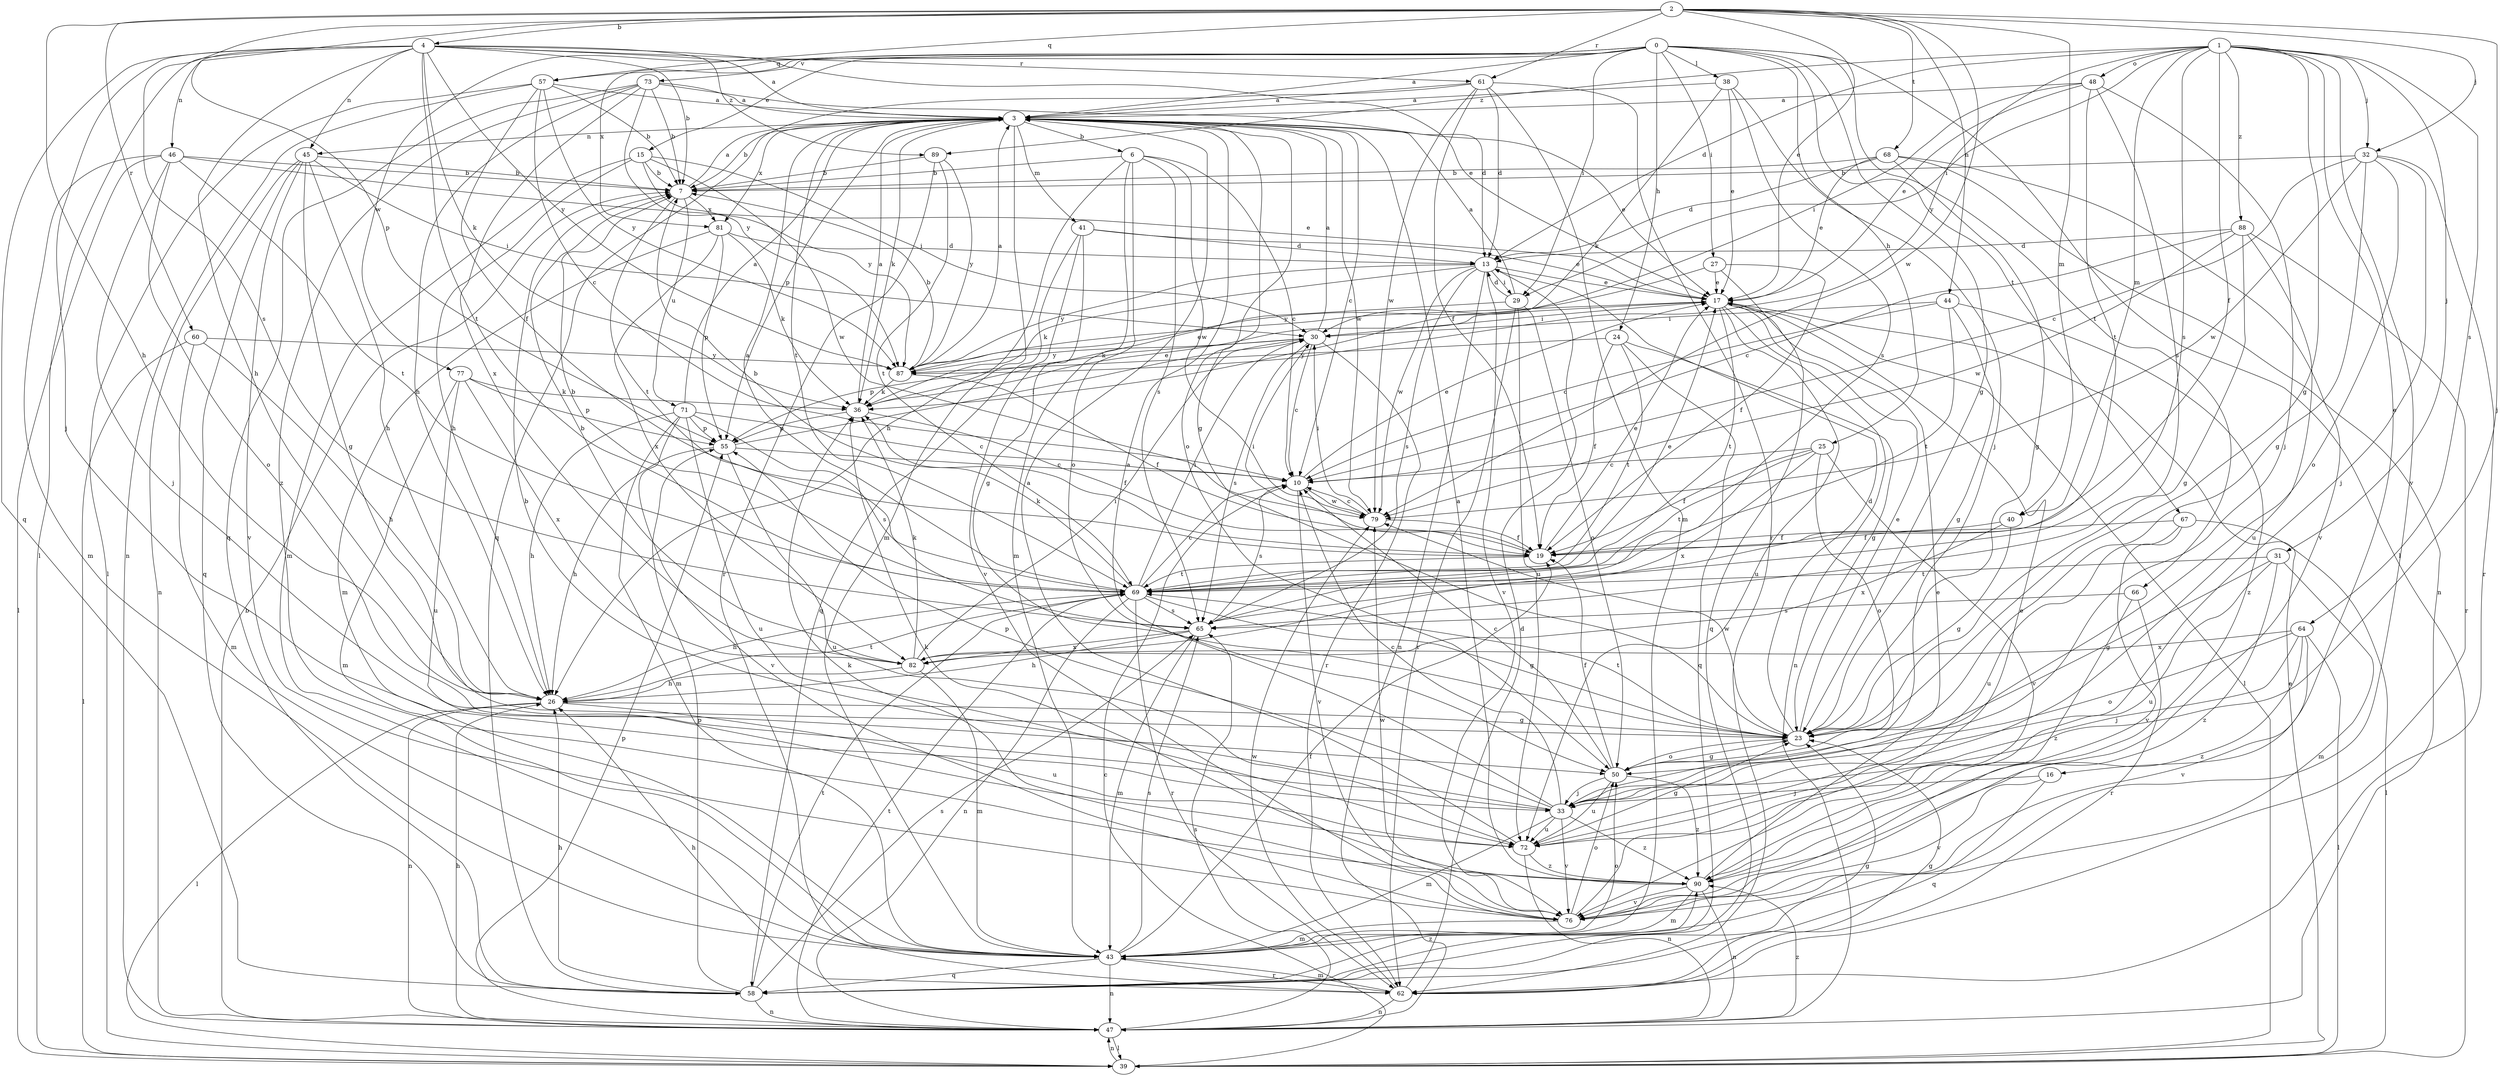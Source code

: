 strict digraph  {
0;
1;
2;
3;
4;
6;
7;
10;
13;
15;
16;
17;
19;
23;
24;
25;
26;
27;
29;
30;
31;
32;
33;
36;
38;
39;
40;
41;
43;
44;
45;
46;
47;
48;
50;
55;
57;
58;
60;
61;
62;
64;
65;
66;
67;
68;
69;
71;
72;
73;
76;
77;
79;
81;
82;
87;
88;
89;
90;
0 -> 3  [label=a];
0 -> 15  [label=e];
0 -> 23  [label=g];
0 -> 24  [label=h];
0 -> 25  [label=h];
0 -> 27  [label=i];
0 -> 29  [label=i];
0 -> 38  [label=l];
0 -> 39  [label=l];
0 -> 57  [label=q];
0 -> 66  [label=t];
0 -> 67  [label=t];
0 -> 73  [label=v];
0 -> 77  [label=w];
0 -> 81  [label=x];
1 -> 13  [label=d];
1 -> 16  [label=e];
1 -> 19  [label=f];
1 -> 23  [label=g];
1 -> 29  [label=i];
1 -> 31  [label=j];
1 -> 32  [label=j];
1 -> 40  [label=m];
1 -> 48  [label=o];
1 -> 64  [label=s];
1 -> 65  [label=s];
1 -> 76  [label=v];
1 -> 87  [label=y];
1 -> 88  [label=z];
1 -> 89  [label=z];
2 -> 4  [label=b];
2 -> 17  [label=e];
2 -> 26  [label=h];
2 -> 32  [label=j];
2 -> 33  [label=j];
2 -> 40  [label=m];
2 -> 44  [label=n];
2 -> 55  [label=p];
2 -> 57  [label=q];
2 -> 60  [label=r];
2 -> 61  [label=r];
2 -> 65  [label=s];
2 -> 68  [label=t];
2 -> 79  [label=w];
3 -> 6  [label=b];
3 -> 7  [label=b];
3 -> 10  [label=c];
3 -> 17  [label=e];
3 -> 23  [label=g];
3 -> 36  [label=k];
3 -> 41  [label=m];
3 -> 43  [label=m];
3 -> 45  [label=n];
3 -> 50  [label=o];
3 -> 55  [label=p];
3 -> 69  [label=t];
3 -> 79  [label=w];
3 -> 81  [label=x];
4 -> 3  [label=a];
4 -> 7  [label=b];
4 -> 17  [label=e];
4 -> 26  [label=h];
4 -> 33  [label=j];
4 -> 36  [label=k];
4 -> 39  [label=l];
4 -> 45  [label=n];
4 -> 46  [label=n];
4 -> 58  [label=q];
4 -> 61  [label=r];
4 -> 69  [label=t];
4 -> 87  [label=y];
4 -> 89  [label=z];
6 -> 7  [label=b];
6 -> 10  [label=c];
6 -> 26  [label=h];
6 -> 43  [label=m];
6 -> 50  [label=o];
6 -> 65  [label=s];
6 -> 79  [label=w];
7 -> 3  [label=a];
7 -> 69  [label=t];
7 -> 71  [label=u];
7 -> 81  [label=x];
10 -> 17  [label=e];
10 -> 65  [label=s];
10 -> 76  [label=v];
10 -> 79  [label=w];
13 -> 17  [label=e];
13 -> 29  [label=i];
13 -> 36  [label=k];
13 -> 47  [label=n];
13 -> 65  [label=s];
13 -> 76  [label=v];
13 -> 79  [label=w];
13 -> 87  [label=y];
15 -> 7  [label=b];
15 -> 26  [label=h];
15 -> 30  [label=i];
15 -> 43  [label=m];
15 -> 79  [label=w];
15 -> 87  [label=y];
16 -> 33  [label=j];
16 -> 58  [label=q];
16 -> 76  [label=v];
17 -> 30  [label=i];
17 -> 39  [label=l];
17 -> 47  [label=n];
17 -> 69  [label=t];
17 -> 72  [label=u];
19 -> 7  [label=b];
19 -> 17  [label=e];
19 -> 30  [label=i];
19 -> 69  [label=t];
23 -> 13  [label=d];
23 -> 17  [label=e];
23 -> 50  [label=o];
23 -> 69  [label=t];
23 -> 79  [label=w];
24 -> 19  [label=f];
24 -> 23  [label=g];
24 -> 58  [label=q];
24 -> 69  [label=t];
24 -> 87  [label=y];
25 -> 10  [label=c];
25 -> 19  [label=f];
25 -> 50  [label=o];
25 -> 69  [label=t];
25 -> 76  [label=v];
25 -> 82  [label=x];
26 -> 23  [label=g];
26 -> 39  [label=l];
26 -> 47  [label=n];
26 -> 69  [label=t];
26 -> 72  [label=u];
27 -> 17  [label=e];
27 -> 19  [label=f];
27 -> 58  [label=q];
27 -> 87  [label=y];
29 -> 3  [label=a];
29 -> 13  [label=d];
29 -> 36  [label=k];
29 -> 50  [label=o];
29 -> 62  [label=r];
29 -> 72  [label=u];
30 -> 3  [label=a];
30 -> 10  [label=c];
30 -> 55  [label=p];
30 -> 62  [label=r];
30 -> 65  [label=s];
30 -> 87  [label=y];
31 -> 23  [label=g];
31 -> 43  [label=m];
31 -> 69  [label=t];
31 -> 72  [label=u];
31 -> 90  [label=z];
32 -> 7  [label=b];
32 -> 10  [label=c];
32 -> 23  [label=g];
32 -> 33  [label=j];
32 -> 50  [label=o];
32 -> 62  [label=r];
32 -> 79  [label=w];
33 -> 3  [label=a];
33 -> 7  [label=b];
33 -> 10  [label=c];
33 -> 43  [label=m];
33 -> 55  [label=p];
33 -> 72  [label=u];
33 -> 76  [label=v];
33 -> 90  [label=z];
36 -> 3  [label=a];
36 -> 17  [label=e];
36 -> 19  [label=f];
36 -> 55  [label=p];
38 -> 3  [label=a];
38 -> 17  [label=e];
38 -> 33  [label=j];
38 -> 36  [label=k];
38 -> 65  [label=s];
39 -> 10  [label=c];
39 -> 17  [label=e];
39 -> 47  [label=n];
40 -> 19  [label=f];
40 -> 23  [label=g];
40 -> 82  [label=x];
41 -> 13  [label=d];
41 -> 17  [label=e];
41 -> 23  [label=g];
41 -> 58  [label=q];
41 -> 76  [label=v];
43 -> 19  [label=f];
43 -> 47  [label=n];
43 -> 50  [label=o];
43 -> 58  [label=q];
43 -> 62  [label=r];
43 -> 65  [label=s];
44 -> 10  [label=c];
44 -> 23  [label=g];
44 -> 30  [label=i];
44 -> 69  [label=t];
44 -> 90  [label=z];
45 -> 7  [label=b];
45 -> 23  [label=g];
45 -> 26  [label=h];
45 -> 30  [label=i];
45 -> 47  [label=n];
45 -> 58  [label=q];
45 -> 76  [label=v];
46 -> 7  [label=b];
46 -> 17  [label=e];
46 -> 33  [label=j];
46 -> 39  [label=l];
46 -> 43  [label=m];
46 -> 50  [label=o];
46 -> 69  [label=t];
47 -> 7  [label=b];
47 -> 26  [label=h];
47 -> 39  [label=l];
47 -> 55  [label=p];
47 -> 65  [label=s];
47 -> 69  [label=t];
47 -> 90  [label=z];
48 -> 3  [label=a];
48 -> 17  [label=e];
48 -> 30  [label=i];
48 -> 33  [label=j];
48 -> 65  [label=s];
48 -> 69  [label=t];
50 -> 10  [label=c];
50 -> 19  [label=f];
50 -> 23  [label=g];
50 -> 33  [label=j];
50 -> 72  [label=u];
50 -> 90  [label=z];
55 -> 10  [label=c];
55 -> 26  [label=h];
55 -> 30  [label=i];
55 -> 72  [label=u];
57 -> 3  [label=a];
57 -> 7  [label=b];
57 -> 10  [label=c];
57 -> 19  [label=f];
57 -> 39  [label=l];
57 -> 47  [label=n];
57 -> 87  [label=y];
58 -> 23  [label=g];
58 -> 26  [label=h];
58 -> 47  [label=n];
58 -> 55  [label=p];
58 -> 65  [label=s];
58 -> 69  [label=t];
58 -> 90  [label=z];
60 -> 26  [label=h];
60 -> 39  [label=l];
60 -> 43  [label=m];
60 -> 87  [label=y];
61 -> 3  [label=a];
61 -> 13  [label=d];
61 -> 19  [label=f];
61 -> 43  [label=m];
61 -> 58  [label=q];
61 -> 62  [label=r];
61 -> 79  [label=w];
62 -> 13  [label=d];
62 -> 23  [label=g];
62 -> 26  [label=h];
62 -> 43  [label=m];
62 -> 47  [label=n];
62 -> 79  [label=w];
64 -> 33  [label=j];
64 -> 39  [label=l];
64 -> 50  [label=o];
64 -> 76  [label=v];
64 -> 82  [label=x];
64 -> 90  [label=z];
65 -> 26  [label=h];
65 -> 43  [label=m];
65 -> 82  [label=x];
66 -> 62  [label=r];
66 -> 65  [label=s];
66 -> 90  [label=z];
67 -> 19  [label=f];
67 -> 39  [label=l];
67 -> 72  [label=u];
67 -> 76  [label=v];
68 -> 7  [label=b];
68 -> 13  [label=d];
68 -> 17  [label=e];
68 -> 23  [label=g];
68 -> 47  [label=n];
68 -> 76  [label=v];
69 -> 3  [label=a];
69 -> 7  [label=b];
69 -> 10  [label=c];
69 -> 17  [label=e];
69 -> 23  [label=g];
69 -> 26  [label=h];
69 -> 30  [label=i];
69 -> 36  [label=k];
69 -> 47  [label=n];
69 -> 62  [label=r];
69 -> 65  [label=s];
71 -> 3  [label=a];
71 -> 10  [label=c];
71 -> 26  [label=h];
71 -> 43  [label=m];
71 -> 55  [label=p];
71 -> 65  [label=s];
71 -> 72  [label=u];
71 -> 76  [label=v];
72 -> 3  [label=a];
72 -> 23  [label=g];
72 -> 47  [label=n];
72 -> 90  [label=z];
73 -> 3  [label=a];
73 -> 7  [label=b];
73 -> 13  [label=d];
73 -> 26  [label=h];
73 -> 58  [label=q];
73 -> 82  [label=x];
73 -> 87  [label=y];
73 -> 90  [label=z];
76 -> 17  [label=e];
76 -> 36  [label=k];
76 -> 43  [label=m];
76 -> 50  [label=o];
76 -> 79  [label=w];
77 -> 36  [label=k];
77 -> 43  [label=m];
77 -> 55  [label=p];
77 -> 72  [label=u];
77 -> 82  [label=x];
79 -> 10  [label=c];
79 -> 19  [label=f];
79 -> 30  [label=i];
81 -> 13  [label=d];
81 -> 36  [label=k];
81 -> 43  [label=m];
81 -> 55  [label=p];
81 -> 82  [label=x];
82 -> 7  [label=b];
82 -> 26  [label=h];
82 -> 30  [label=i];
82 -> 36  [label=k];
82 -> 43  [label=m];
87 -> 3  [label=a];
87 -> 7  [label=b];
87 -> 17  [label=e];
87 -> 19  [label=f];
87 -> 36  [label=k];
88 -> 10  [label=c];
88 -> 13  [label=d];
88 -> 23  [label=g];
88 -> 62  [label=r];
88 -> 72  [label=u];
88 -> 79  [label=w];
89 -> 7  [label=b];
89 -> 62  [label=r];
89 -> 69  [label=t];
89 -> 87  [label=y];
90 -> 3  [label=a];
90 -> 17  [label=e];
90 -> 36  [label=k];
90 -> 43  [label=m];
90 -> 47  [label=n];
90 -> 76  [label=v];
}
